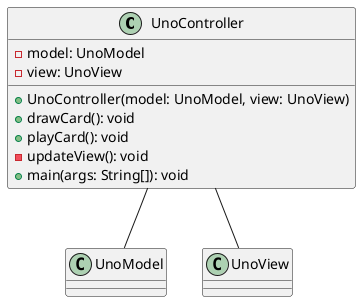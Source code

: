 @startuml

class UnoController {
    - model: UnoModel
    - view: UnoView

    + UnoController(model: UnoModel, view: UnoView)
    + drawCard(): void
    + playCard(): void
    - updateView(): void
    + main(args: String[]): void
}

UnoController -- UnoModel
UnoController -- UnoView

@enduml
